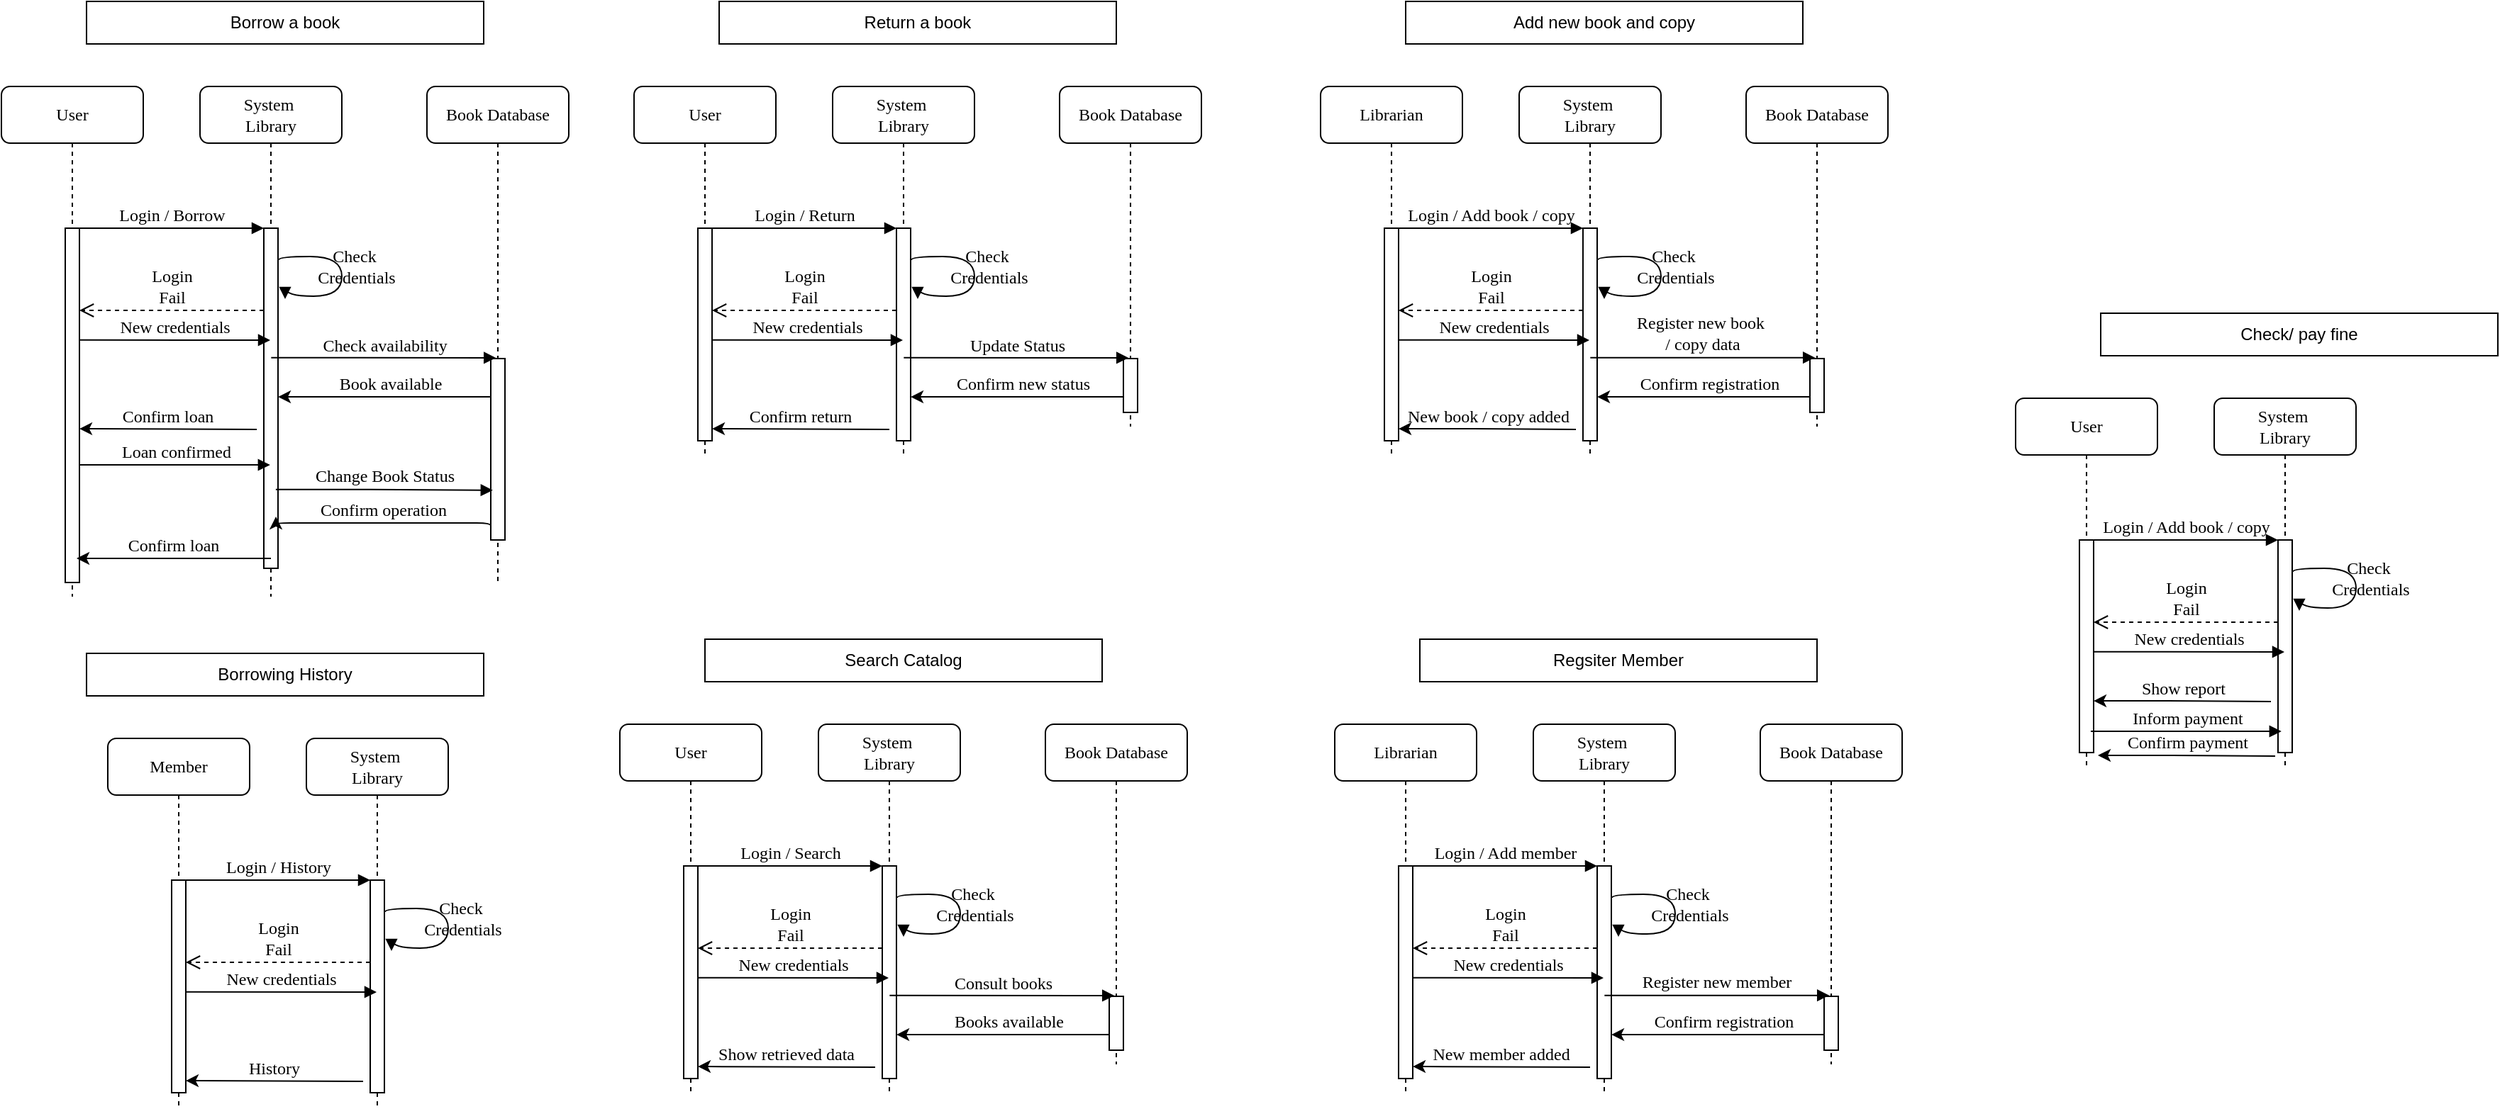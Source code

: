 <mxfile version="28.1.2">
  <diagram name="Page-1" id="13e1069c-82ec-6db2-03f1-153e76fe0fe0">
    <mxGraphModel dx="1504" dy="540" grid="1" gridSize="10" guides="1" tooltips="1" connect="1" arrows="1" fold="1" page="1" pageScale="1" pageWidth="1100" pageHeight="850" background="none" math="0" shadow="0">
      <root>
        <mxCell id="0" />
        <mxCell id="1" parent="0" />
        <mxCell id="7baba1c4bc27f4b0-2" value="System&amp;nbsp;&lt;div&gt;Library&lt;/div&gt;" style="shape=umlLifeline;perimeter=lifelinePerimeter;whiteSpace=wrap;html=1;container=1;collapsible=0;recursiveResize=0;outlineConnect=0;rounded=1;shadow=0;comic=0;labelBackgroundColor=none;strokeWidth=1;fontFamily=Verdana;fontSize=12;align=center;" parent="1" vertex="1">
          <mxGeometry x="240" y="80" width="100" height="360" as="geometry" />
        </mxCell>
        <mxCell id="7baba1c4bc27f4b0-10" value="" style="html=1;points=[];perimeter=orthogonalPerimeter;rounded=0;shadow=0;comic=0;labelBackgroundColor=none;strokeWidth=1;fontFamily=Verdana;fontSize=12;align=center;" parent="7baba1c4bc27f4b0-2" vertex="1">
          <mxGeometry x="45" y="100" width="10" height="240" as="geometry" />
        </mxCell>
        <mxCell id="7baba1c4bc27f4b0-35" value="Check&amp;nbsp;&lt;div&gt;Credentials&lt;/div&gt;" style="html=1;verticalAlign=bottom;endArrow=block;labelBackgroundColor=none;fontFamily=Verdana;fontSize=12;elbow=vertical;edgeStyle=orthogonalEdgeStyle;curved=1;exitX=1.038;exitY=0.228;exitDx=0;exitDy=0;exitPerimeter=0;" parent="7baba1c4bc27f4b0-2" edge="1">
          <mxGeometry x="0.211" y="10" relative="1" as="geometry">
            <mxPoint x="55.38" y="122.44" as="sourcePoint" />
            <mxPoint x="60" y="150" as="targetPoint" />
            <Array as="points">
              <mxPoint x="55" y="120" />
              <mxPoint x="100" y="120" />
              <mxPoint x="100" y="148" />
              <mxPoint x="60" y="148" />
            </Array>
            <mxPoint as="offset" />
          </mxGeometry>
        </mxCell>
        <mxCell id="7baba1c4bc27f4b0-21" value="Login&lt;div&gt;Fail&lt;/div&gt;" style="html=1;verticalAlign=bottom;endArrow=open;dashed=1;endSize=8;labelBackgroundColor=none;fontFamily=Verdana;fontSize=12;edgeStyle=elbowEdgeStyle;elbow=horizontal;" parent="7baba1c4bc27f4b0-2" edge="1">
          <mxGeometry relative="1" as="geometry">
            <mxPoint x="-85.0" y="158" as="targetPoint" />
            <Array as="points">
              <mxPoint x="-10" y="158" />
              <mxPoint x="20" y="158" />
            </Array>
            <mxPoint x="45" y="158" as="sourcePoint" />
          </mxGeometry>
        </mxCell>
        <mxCell id="dw7FiK_BaCH0Q2CSrJBg-11" value="Book available" style="html=1;verticalAlign=bottom;endArrow=none;entryX=0.361;entryY=0.554;labelBackgroundColor=none;fontFamily=Verdana;fontSize=12;edgeStyle=elbowEdgeStyle;elbow=vertical;entryDx=0;entryDy=0;entryPerimeter=0;startArrow=classic;startFill=1;endFill=0;" edge="1" parent="7baba1c4bc27f4b0-2">
          <mxGeometry relative="1" as="geometry">
            <mxPoint x="55" y="219.013" as="sourcePoint" />
            <mxPoint x="213.443" y="219" as="targetPoint" />
          </mxGeometry>
        </mxCell>
        <mxCell id="7baba1c4bc27f4b0-3" value="Book Database" style="shape=umlLifeline;perimeter=lifelinePerimeter;whiteSpace=wrap;html=1;container=1;collapsible=0;recursiveResize=0;outlineConnect=0;rounded=1;shadow=0;comic=0;labelBackgroundColor=none;strokeWidth=1;fontFamily=Verdana;fontSize=12;align=center;" parent="1" vertex="1">
          <mxGeometry x="400" y="80" width="100" height="350" as="geometry" />
        </mxCell>
        <mxCell id="7baba1c4bc27f4b0-13" value="" style="html=1;points=[];perimeter=orthogonalPerimeter;rounded=0;shadow=0;comic=0;labelBackgroundColor=none;strokeWidth=1;fontFamily=Verdana;fontSize=12;align=center;" parent="7baba1c4bc27f4b0-3" vertex="1">
          <mxGeometry x="45" y="192" width="10" height="128" as="geometry" />
        </mxCell>
        <mxCell id="dw7FiK_BaCH0Q2CSrJBg-17" value="Confirm operation" style="html=1;verticalAlign=bottom;endArrow=none;entryX=0.361;entryY=0.554;labelBackgroundColor=none;fontFamily=Verdana;fontSize=12;edgeStyle=elbowEdgeStyle;elbow=vertical;entryDx=0;entryDy=0;entryPerimeter=0;startArrow=classic;startFill=1;endFill=0;exitX=0.852;exitY=0.848;exitDx=0;exitDy=0;exitPerimeter=0;" edge="1" parent="7baba1c4bc27f4b0-3" source="7baba1c4bc27f4b0-10">
          <mxGeometry x="-0.004" relative="1" as="geometry">
            <mxPoint x="-100" y="312" as="sourcePoint" />
            <mxPoint x="45.003" y="312.06" as="targetPoint" />
            <mxPoint as="offset" />
          </mxGeometry>
        </mxCell>
        <mxCell id="7baba1c4bc27f4b0-8" value="User" style="shape=umlLifeline;perimeter=lifelinePerimeter;whiteSpace=wrap;html=1;container=1;collapsible=0;recursiveResize=0;outlineConnect=0;rounded=1;shadow=0;comic=0;labelBackgroundColor=none;strokeWidth=1;fontFamily=Verdana;fontSize=12;align=center;" parent="1" vertex="1">
          <mxGeometry x="100" y="80" width="100" height="360" as="geometry" />
        </mxCell>
        <mxCell id="7baba1c4bc27f4b0-9" value="" style="html=1;points=[];perimeter=orthogonalPerimeter;rounded=0;shadow=0;comic=0;labelBackgroundColor=none;strokeWidth=1;fontFamily=Verdana;fontSize=12;align=center;" parent="7baba1c4bc27f4b0-8" vertex="1">
          <mxGeometry x="45" y="100" width="10" height="250" as="geometry" />
        </mxCell>
        <mxCell id="dw7FiK_BaCH0Q2CSrJBg-13" value="Confirm loan" style="html=1;verticalAlign=bottom;endArrow=none;labelBackgroundColor=none;fontFamily=Verdana;fontSize=12;edgeStyle=elbowEdgeStyle;elbow=vertical;startArrow=classic;startFill=1;endFill=0;" edge="1" parent="7baba1c4bc27f4b0-8">
          <mxGeometry relative="1" as="geometry">
            <mxPoint x="55" y="241.513" as="sourcePoint" />
            <mxPoint x="180" y="242" as="targetPoint" />
          </mxGeometry>
        </mxCell>
        <mxCell id="7baba1c4bc27f4b0-11" value="Login / Borrow" style="html=1;verticalAlign=bottom;endArrow=block;entryX=0;entryY=0;labelBackgroundColor=none;fontFamily=Verdana;fontSize=12;edgeStyle=elbowEdgeStyle;elbow=vertical;" parent="1" source="7baba1c4bc27f4b0-9" target="7baba1c4bc27f4b0-10" edge="1">
          <mxGeometry relative="1" as="geometry">
            <mxPoint x="220" y="190" as="sourcePoint" />
          </mxGeometry>
        </mxCell>
        <mxCell id="dw7FiK_BaCH0Q2CSrJBg-3" value="Borrow a book" style="rounded=0;whiteSpace=wrap;html=1;" vertex="1" parent="1">
          <mxGeometry x="160" y="20" width="280" height="30" as="geometry" />
        </mxCell>
        <mxCell id="dw7FiK_BaCH0Q2CSrJBg-6" value="New credentials" style="html=1;verticalAlign=bottom;endArrow=block;labelBackgroundColor=none;fontFamily=Verdana;fontSize=12;edgeStyle=elbowEdgeStyle;elbow=vertical;exitX=1.008;exitY=0.252;exitDx=0;exitDy=0;exitPerimeter=0;" edge="1" parent="1">
          <mxGeometry relative="1" as="geometry">
            <mxPoint x="155.08" y="258.88" as="sourcePoint" />
            <mxPoint x="289.5" y="259" as="targetPoint" />
          </mxGeometry>
        </mxCell>
        <mxCell id="7baba1c4bc27f4b0-14" value="Check availability" style="html=1;verticalAlign=bottom;endArrow=block;entryX=0.361;entryY=0.554;labelBackgroundColor=none;fontFamily=Verdana;fontSize=12;edgeStyle=elbowEdgeStyle;elbow=vertical;entryDx=0;entryDy=0;entryPerimeter=0;" parent="1" edge="1">
          <mxGeometry relative="1" as="geometry">
            <mxPoint x="290.167" y="271.333" as="sourcePoint" />
            <mxPoint x="448.61" y="271.32" as="targetPoint" />
          </mxGeometry>
        </mxCell>
        <mxCell id="dw7FiK_BaCH0Q2CSrJBg-14" value="Loan confirmed" style="html=1;verticalAlign=bottom;endArrow=block;labelBackgroundColor=none;fontFamily=Verdana;fontSize=12;edgeStyle=elbowEdgeStyle;elbow=vertical;exitX=1.008;exitY=0.252;exitDx=0;exitDy=0;exitPerimeter=0;" edge="1" parent="1">
          <mxGeometry relative="1" as="geometry">
            <mxPoint x="155" y="347" as="sourcePoint" />
            <mxPoint x="289.42" y="347.12" as="targetPoint" />
          </mxGeometry>
        </mxCell>
        <mxCell id="dw7FiK_BaCH0Q2CSrJBg-15" value="Change Book Status" style="html=1;verticalAlign=bottom;endArrow=block;labelBackgroundColor=none;fontFamily=Verdana;fontSize=12;edgeStyle=elbowEdgeStyle;elbow=horizontal;exitX=0.845;exitY=0.867;exitDx=0;exitDy=0;exitPerimeter=0;entryX=0.142;entryY=0.782;entryDx=0;entryDy=0;entryPerimeter=0;" edge="1" parent="1">
          <mxGeometry relative="1" as="geometry">
            <mxPoint x="293.45" y="364.41" as="sourcePoint" />
            <mxPoint x="446.42" y="364.916" as="targetPoint" />
          </mxGeometry>
        </mxCell>
        <mxCell id="dw7FiK_BaCH0Q2CSrJBg-18" value="Confirm loan" style="html=1;verticalAlign=bottom;endArrow=none;labelBackgroundColor=none;fontFamily=Verdana;fontSize=12;edgeStyle=elbowEdgeStyle;elbow=vertical;startArrow=classic;startFill=1;endFill=0;" edge="1" parent="1">
          <mxGeometry x="-0.004" relative="1" as="geometry">
            <mxPoint x="153" y="413" as="sourcePoint" />
            <mxPoint x="290" y="413" as="targetPoint" />
            <mxPoint as="offset" />
          </mxGeometry>
        </mxCell>
        <mxCell id="dw7FiK_BaCH0Q2CSrJBg-19" value="System&amp;nbsp;&lt;div&gt;Library&lt;/div&gt;" style="shape=umlLifeline;perimeter=lifelinePerimeter;whiteSpace=wrap;html=1;container=1;collapsible=0;recursiveResize=0;outlineConnect=0;rounded=1;shadow=0;comic=0;labelBackgroundColor=none;strokeWidth=1;fontFamily=Verdana;fontSize=12;align=center;" vertex="1" parent="1">
          <mxGeometry x="686" y="80" width="100" height="260" as="geometry" />
        </mxCell>
        <mxCell id="dw7FiK_BaCH0Q2CSrJBg-20" value="" style="html=1;points=[];perimeter=orthogonalPerimeter;rounded=0;shadow=0;comic=0;labelBackgroundColor=none;strokeWidth=1;fontFamily=Verdana;fontSize=12;align=center;" vertex="1" parent="dw7FiK_BaCH0Q2CSrJBg-19">
          <mxGeometry x="45" y="100" width="10" height="150" as="geometry" />
        </mxCell>
        <mxCell id="dw7FiK_BaCH0Q2CSrJBg-21" value="Check&amp;nbsp;&lt;div&gt;Credentials&lt;/div&gt;" style="html=1;verticalAlign=bottom;endArrow=block;labelBackgroundColor=none;fontFamily=Verdana;fontSize=12;elbow=vertical;edgeStyle=orthogonalEdgeStyle;curved=1;exitX=1.038;exitY=0.228;exitDx=0;exitDy=0;exitPerimeter=0;" edge="1" parent="dw7FiK_BaCH0Q2CSrJBg-19">
          <mxGeometry x="0.211" y="10" relative="1" as="geometry">
            <mxPoint x="55.38" y="122.44" as="sourcePoint" />
            <mxPoint x="60" y="150" as="targetPoint" />
            <Array as="points">
              <mxPoint x="55" y="120" />
              <mxPoint x="100" y="120" />
              <mxPoint x="100" y="148" />
              <mxPoint x="60" y="148" />
            </Array>
            <mxPoint as="offset" />
          </mxGeometry>
        </mxCell>
        <mxCell id="dw7FiK_BaCH0Q2CSrJBg-22" value="Login&lt;div&gt;Fail&lt;/div&gt;" style="html=1;verticalAlign=bottom;endArrow=open;dashed=1;endSize=8;labelBackgroundColor=none;fontFamily=Verdana;fontSize=12;edgeStyle=elbowEdgeStyle;elbow=horizontal;" edge="1" parent="dw7FiK_BaCH0Q2CSrJBg-19">
          <mxGeometry relative="1" as="geometry">
            <mxPoint x="-85.0" y="158" as="targetPoint" />
            <Array as="points">
              <mxPoint x="-10" y="158" />
              <mxPoint x="20" y="158" />
            </Array>
            <mxPoint x="45" y="158" as="sourcePoint" />
          </mxGeometry>
        </mxCell>
        <mxCell id="dw7FiK_BaCH0Q2CSrJBg-23" value="Confirm new status" style="html=1;verticalAlign=bottom;endArrow=none;entryX=0.361;entryY=0.554;labelBackgroundColor=none;fontFamily=Verdana;fontSize=12;edgeStyle=elbowEdgeStyle;elbow=vertical;entryDx=0;entryDy=0;entryPerimeter=0;startArrow=classic;startFill=1;endFill=0;" edge="1" parent="dw7FiK_BaCH0Q2CSrJBg-19">
          <mxGeometry relative="1" as="geometry">
            <mxPoint x="55" y="219.013" as="sourcePoint" />
            <mxPoint x="213.443" y="219" as="targetPoint" />
          </mxGeometry>
        </mxCell>
        <mxCell id="dw7FiK_BaCH0Q2CSrJBg-24" value="Book Database" style="shape=umlLifeline;perimeter=lifelinePerimeter;whiteSpace=wrap;html=1;container=1;collapsible=0;recursiveResize=0;outlineConnect=0;rounded=1;shadow=0;comic=0;labelBackgroundColor=none;strokeWidth=1;fontFamily=Verdana;fontSize=12;align=center;" vertex="1" parent="1">
          <mxGeometry x="846" y="80" width="100" height="240" as="geometry" />
        </mxCell>
        <mxCell id="dw7FiK_BaCH0Q2CSrJBg-25" value="" style="html=1;points=[];perimeter=orthogonalPerimeter;rounded=0;shadow=0;comic=0;labelBackgroundColor=none;strokeWidth=1;fontFamily=Verdana;fontSize=12;align=center;" vertex="1" parent="dw7FiK_BaCH0Q2CSrJBg-24">
          <mxGeometry x="45" y="192" width="10" height="38" as="geometry" />
        </mxCell>
        <mxCell id="dw7FiK_BaCH0Q2CSrJBg-27" value="User" style="shape=umlLifeline;perimeter=lifelinePerimeter;whiteSpace=wrap;html=1;container=1;collapsible=0;recursiveResize=0;outlineConnect=0;rounded=1;shadow=0;comic=0;labelBackgroundColor=none;strokeWidth=1;fontFamily=Verdana;fontSize=12;align=center;" vertex="1" parent="1">
          <mxGeometry x="546" y="80" width="100" height="260" as="geometry" />
        </mxCell>
        <mxCell id="dw7FiK_BaCH0Q2CSrJBg-28" value="" style="html=1;points=[];perimeter=orthogonalPerimeter;rounded=0;shadow=0;comic=0;labelBackgroundColor=none;strokeWidth=1;fontFamily=Verdana;fontSize=12;align=center;" vertex="1" parent="dw7FiK_BaCH0Q2CSrJBg-27">
          <mxGeometry x="45" y="100" width="10" height="150" as="geometry" />
        </mxCell>
        <mxCell id="dw7FiK_BaCH0Q2CSrJBg-29" value="Confirm return" style="html=1;verticalAlign=bottom;endArrow=none;labelBackgroundColor=none;fontFamily=Verdana;fontSize=12;edgeStyle=elbowEdgeStyle;elbow=vertical;startArrow=classic;startFill=1;endFill=0;" edge="1" parent="dw7FiK_BaCH0Q2CSrJBg-27">
          <mxGeometry relative="1" as="geometry">
            <mxPoint x="55" y="241.513" as="sourcePoint" />
            <mxPoint x="180" y="242" as="targetPoint" />
          </mxGeometry>
        </mxCell>
        <mxCell id="dw7FiK_BaCH0Q2CSrJBg-30" value="Login / Return" style="html=1;verticalAlign=bottom;endArrow=block;entryX=0;entryY=0;labelBackgroundColor=none;fontFamily=Verdana;fontSize=12;edgeStyle=elbowEdgeStyle;elbow=vertical;" edge="1" parent="1" source="dw7FiK_BaCH0Q2CSrJBg-28" target="dw7FiK_BaCH0Q2CSrJBg-20">
          <mxGeometry relative="1" as="geometry">
            <mxPoint x="666" y="190" as="sourcePoint" />
          </mxGeometry>
        </mxCell>
        <mxCell id="dw7FiK_BaCH0Q2CSrJBg-31" value="Return a book" style="rounded=0;whiteSpace=wrap;html=1;" vertex="1" parent="1">
          <mxGeometry x="606" y="20" width="280" height="30" as="geometry" />
        </mxCell>
        <mxCell id="dw7FiK_BaCH0Q2CSrJBg-32" value="New credentials" style="html=1;verticalAlign=bottom;endArrow=block;labelBackgroundColor=none;fontFamily=Verdana;fontSize=12;edgeStyle=elbowEdgeStyle;elbow=vertical;exitX=1.008;exitY=0.252;exitDx=0;exitDy=0;exitPerimeter=0;" edge="1" parent="1">
          <mxGeometry relative="1" as="geometry">
            <mxPoint x="601.08" y="258.88" as="sourcePoint" />
            <mxPoint x="735.5" y="259" as="targetPoint" />
          </mxGeometry>
        </mxCell>
        <mxCell id="dw7FiK_BaCH0Q2CSrJBg-33" value="Update Status" style="html=1;verticalAlign=bottom;endArrow=block;entryX=0.361;entryY=0.554;labelBackgroundColor=none;fontFamily=Verdana;fontSize=12;edgeStyle=elbowEdgeStyle;elbow=vertical;entryDx=0;entryDy=0;entryPerimeter=0;" edge="1" parent="1">
          <mxGeometry relative="1" as="geometry">
            <mxPoint x="736.167" y="271.333" as="sourcePoint" />
            <mxPoint x="894.61" y="271.32" as="targetPoint" />
          </mxGeometry>
        </mxCell>
        <mxCell id="dw7FiK_BaCH0Q2CSrJBg-37" value="System&amp;nbsp;&lt;div&gt;Library&lt;/div&gt;" style="shape=umlLifeline;perimeter=lifelinePerimeter;whiteSpace=wrap;html=1;container=1;collapsible=0;recursiveResize=0;outlineConnect=0;rounded=1;shadow=0;comic=0;labelBackgroundColor=none;strokeWidth=1;fontFamily=Verdana;fontSize=12;align=center;" vertex="1" parent="1">
          <mxGeometry x="315" y="540" width="100" height="260" as="geometry" />
        </mxCell>
        <mxCell id="dw7FiK_BaCH0Q2CSrJBg-38" value="" style="html=1;points=[];perimeter=orthogonalPerimeter;rounded=0;shadow=0;comic=0;labelBackgroundColor=none;strokeWidth=1;fontFamily=Verdana;fontSize=12;align=center;" vertex="1" parent="dw7FiK_BaCH0Q2CSrJBg-37">
          <mxGeometry x="45" y="100" width="10" height="150" as="geometry" />
        </mxCell>
        <mxCell id="dw7FiK_BaCH0Q2CSrJBg-39" value="Check&amp;nbsp;&lt;div&gt;Credentials&lt;/div&gt;" style="html=1;verticalAlign=bottom;endArrow=block;labelBackgroundColor=none;fontFamily=Verdana;fontSize=12;elbow=vertical;edgeStyle=orthogonalEdgeStyle;curved=1;exitX=1.038;exitY=0.228;exitDx=0;exitDy=0;exitPerimeter=0;" edge="1" parent="dw7FiK_BaCH0Q2CSrJBg-37">
          <mxGeometry x="0.211" y="10" relative="1" as="geometry">
            <mxPoint x="55.38" y="122.44" as="sourcePoint" />
            <mxPoint x="60" y="150" as="targetPoint" />
            <Array as="points">
              <mxPoint x="55" y="120" />
              <mxPoint x="100" y="120" />
              <mxPoint x="100" y="148" />
              <mxPoint x="60" y="148" />
            </Array>
            <mxPoint as="offset" />
          </mxGeometry>
        </mxCell>
        <mxCell id="dw7FiK_BaCH0Q2CSrJBg-40" value="Login&lt;div&gt;Fail&lt;/div&gt;" style="html=1;verticalAlign=bottom;endArrow=open;dashed=1;endSize=8;labelBackgroundColor=none;fontFamily=Verdana;fontSize=12;edgeStyle=elbowEdgeStyle;elbow=horizontal;" edge="1" parent="dw7FiK_BaCH0Q2CSrJBg-37">
          <mxGeometry relative="1" as="geometry">
            <mxPoint x="-85.0" y="158" as="targetPoint" />
            <Array as="points">
              <mxPoint x="-10" y="158" />
              <mxPoint x="20" y="158" />
            </Array>
            <mxPoint x="45" y="158" as="sourcePoint" />
          </mxGeometry>
        </mxCell>
        <mxCell id="dw7FiK_BaCH0Q2CSrJBg-44" value="Member" style="shape=umlLifeline;perimeter=lifelinePerimeter;whiteSpace=wrap;html=1;container=1;collapsible=0;recursiveResize=0;outlineConnect=0;rounded=1;shadow=0;comic=0;labelBackgroundColor=none;strokeWidth=1;fontFamily=Verdana;fontSize=12;align=center;" vertex="1" parent="1">
          <mxGeometry x="175" y="540" width="100" height="260" as="geometry" />
        </mxCell>
        <mxCell id="dw7FiK_BaCH0Q2CSrJBg-45" value="" style="html=1;points=[];perimeter=orthogonalPerimeter;rounded=0;shadow=0;comic=0;labelBackgroundColor=none;strokeWidth=1;fontFamily=Verdana;fontSize=12;align=center;" vertex="1" parent="dw7FiK_BaCH0Q2CSrJBg-44">
          <mxGeometry x="45" y="100" width="10" height="150" as="geometry" />
        </mxCell>
        <mxCell id="dw7FiK_BaCH0Q2CSrJBg-46" value="History" style="html=1;verticalAlign=bottom;endArrow=none;labelBackgroundColor=none;fontFamily=Verdana;fontSize=12;edgeStyle=elbowEdgeStyle;elbow=vertical;startArrow=classic;startFill=1;endFill=0;" edge="1" parent="dw7FiK_BaCH0Q2CSrJBg-44">
          <mxGeometry relative="1" as="geometry">
            <mxPoint x="55" y="241.513" as="sourcePoint" />
            <mxPoint x="180" y="242" as="targetPoint" />
          </mxGeometry>
        </mxCell>
        <mxCell id="dw7FiK_BaCH0Q2CSrJBg-47" value="Login / History" style="html=1;verticalAlign=bottom;endArrow=block;entryX=0;entryY=0;labelBackgroundColor=none;fontFamily=Verdana;fontSize=12;edgeStyle=elbowEdgeStyle;elbow=vertical;" edge="1" parent="1" source="dw7FiK_BaCH0Q2CSrJBg-45" target="dw7FiK_BaCH0Q2CSrJBg-38">
          <mxGeometry relative="1" as="geometry">
            <mxPoint x="295" y="650" as="sourcePoint" />
          </mxGeometry>
        </mxCell>
        <mxCell id="dw7FiK_BaCH0Q2CSrJBg-48" value="Borrowing History" style="rounded=0;whiteSpace=wrap;html=1;" vertex="1" parent="1">
          <mxGeometry x="160" y="480" width="280" height="30" as="geometry" />
        </mxCell>
        <mxCell id="dw7FiK_BaCH0Q2CSrJBg-49" value="New credentials" style="html=1;verticalAlign=bottom;endArrow=block;labelBackgroundColor=none;fontFamily=Verdana;fontSize=12;edgeStyle=elbowEdgeStyle;elbow=vertical;exitX=1.008;exitY=0.252;exitDx=0;exitDy=0;exitPerimeter=0;" edge="1" parent="1">
          <mxGeometry relative="1" as="geometry">
            <mxPoint x="230.08" y="718.88" as="sourcePoint" />
            <mxPoint x="364.5" y="719" as="targetPoint" />
          </mxGeometry>
        </mxCell>
        <mxCell id="dw7FiK_BaCH0Q2CSrJBg-51" value="System&amp;nbsp;&lt;div&gt;Library&lt;/div&gt;" style="shape=umlLifeline;perimeter=lifelinePerimeter;whiteSpace=wrap;html=1;container=1;collapsible=0;recursiveResize=0;outlineConnect=0;rounded=1;shadow=0;comic=0;labelBackgroundColor=none;strokeWidth=1;fontFamily=Verdana;fontSize=12;align=center;" vertex="1" parent="1">
          <mxGeometry x="676" y="530" width="100" height="260" as="geometry" />
        </mxCell>
        <mxCell id="dw7FiK_BaCH0Q2CSrJBg-52" value="" style="html=1;points=[];perimeter=orthogonalPerimeter;rounded=0;shadow=0;comic=0;labelBackgroundColor=none;strokeWidth=1;fontFamily=Verdana;fontSize=12;align=center;" vertex="1" parent="dw7FiK_BaCH0Q2CSrJBg-51">
          <mxGeometry x="45" y="100" width="10" height="150" as="geometry" />
        </mxCell>
        <mxCell id="dw7FiK_BaCH0Q2CSrJBg-53" value="Check&amp;nbsp;&lt;div&gt;Credentials&lt;/div&gt;" style="html=1;verticalAlign=bottom;endArrow=block;labelBackgroundColor=none;fontFamily=Verdana;fontSize=12;elbow=vertical;edgeStyle=orthogonalEdgeStyle;curved=1;exitX=1.038;exitY=0.228;exitDx=0;exitDy=0;exitPerimeter=0;" edge="1" parent="dw7FiK_BaCH0Q2CSrJBg-51">
          <mxGeometry x="0.211" y="10" relative="1" as="geometry">
            <mxPoint x="55.38" y="122.44" as="sourcePoint" />
            <mxPoint x="60" y="150" as="targetPoint" />
            <Array as="points">
              <mxPoint x="55" y="120" />
              <mxPoint x="100" y="120" />
              <mxPoint x="100" y="148" />
              <mxPoint x="60" y="148" />
            </Array>
            <mxPoint as="offset" />
          </mxGeometry>
        </mxCell>
        <mxCell id="dw7FiK_BaCH0Q2CSrJBg-54" value="Login&lt;div&gt;Fail&lt;/div&gt;" style="html=1;verticalAlign=bottom;endArrow=open;dashed=1;endSize=8;labelBackgroundColor=none;fontFamily=Verdana;fontSize=12;edgeStyle=elbowEdgeStyle;elbow=horizontal;" edge="1" parent="dw7FiK_BaCH0Q2CSrJBg-51">
          <mxGeometry relative="1" as="geometry">
            <mxPoint x="-85.0" y="158" as="targetPoint" />
            <Array as="points">
              <mxPoint x="-10" y="158" />
              <mxPoint x="20" y="158" />
            </Array>
            <mxPoint x="45" y="158" as="sourcePoint" />
          </mxGeometry>
        </mxCell>
        <mxCell id="dw7FiK_BaCH0Q2CSrJBg-55" value="Books available" style="html=1;verticalAlign=bottom;endArrow=none;entryX=0.361;entryY=0.554;labelBackgroundColor=none;fontFamily=Verdana;fontSize=12;edgeStyle=elbowEdgeStyle;elbow=horizontal;entryDx=0;entryDy=0;entryPerimeter=0;startArrow=classic;startFill=1;endFill=0;" edge="1" parent="dw7FiK_BaCH0Q2CSrJBg-51">
          <mxGeometry relative="1" as="geometry">
            <mxPoint x="55" y="219.013" as="sourcePoint" />
            <mxPoint x="213.443" y="219" as="targetPoint" />
          </mxGeometry>
        </mxCell>
        <mxCell id="dw7FiK_BaCH0Q2CSrJBg-56" value="Book Database" style="shape=umlLifeline;perimeter=lifelinePerimeter;whiteSpace=wrap;html=1;container=1;collapsible=0;recursiveResize=0;outlineConnect=0;rounded=1;shadow=0;comic=0;labelBackgroundColor=none;strokeWidth=1;fontFamily=Verdana;fontSize=12;align=center;" vertex="1" parent="1">
          <mxGeometry x="836" y="530" width="100" height="240" as="geometry" />
        </mxCell>
        <mxCell id="dw7FiK_BaCH0Q2CSrJBg-57" value="" style="html=1;points=[];perimeter=orthogonalPerimeter;rounded=0;shadow=0;comic=0;labelBackgroundColor=none;strokeWidth=1;fontFamily=Verdana;fontSize=12;align=center;" vertex="1" parent="dw7FiK_BaCH0Q2CSrJBg-56">
          <mxGeometry x="45" y="192" width="10" height="38" as="geometry" />
        </mxCell>
        <mxCell id="dw7FiK_BaCH0Q2CSrJBg-58" value="User" style="shape=umlLifeline;perimeter=lifelinePerimeter;whiteSpace=wrap;html=1;container=1;collapsible=0;recursiveResize=0;outlineConnect=0;rounded=1;shadow=0;comic=0;labelBackgroundColor=none;strokeWidth=1;fontFamily=Verdana;fontSize=12;align=center;" vertex="1" parent="1">
          <mxGeometry x="536" y="530" width="100" height="260" as="geometry" />
        </mxCell>
        <mxCell id="dw7FiK_BaCH0Q2CSrJBg-59" value="" style="html=1;points=[];perimeter=orthogonalPerimeter;rounded=0;shadow=0;comic=0;labelBackgroundColor=none;strokeWidth=1;fontFamily=Verdana;fontSize=12;align=center;" vertex="1" parent="dw7FiK_BaCH0Q2CSrJBg-58">
          <mxGeometry x="45" y="100" width="10" height="150" as="geometry" />
        </mxCell>
        <mxCell id="dw7FiK_BaCH0Q2CSrJBg-60" value="Show retrieved data" style="html=1;verticalAlign=bottom;endArrow=none;labelBackgroundColor=none;fontFamily=Verdana;fontSize=12;edgeStyle=elbowEdgeStyle;elbow=vertical;startArrow=classic;startFill=1;endFill=0;" edge="1" parent="dw7FiK_BaCH0Q2CSrJBg-58">
          <mxGeometry relative="1" as="geometry">
            <mxPoint x="55" y="241.513" as="sourcePoint" />
            <mxPoint x="180" y="242" as="targetPoint" />
          </mxGeometry>
        </mxCell>
        <mxCell id="dw7FiK_BaCH0Q2CSrJBg-61" value="Login / Search" style="html=1;verticalAlign=bottom;endArrow=block;entryX=0;entryY=0;labelBackgroundColor=none;fontFamily=Verdana;fontSize=12;edgeStyle=elbowEdgeStyle;elbow=vertical;" edge="1" parent="1" source="dw7FiK_BaCH0Q2CSrJBg-59" target="dw7FiK_BaCH0Q2CSrJBg-52">
          <mxGeometry relative="1" as="geometry">
            <mxPoint x="656" y="640" as="sourcePoint" />
          </mxGeometry>
        </mxCell>
        <mxCell id="dw7FiK_BaCH0Q2CSrJBg-62" value="Search Catalog" style="rounded=0;whiteSpace=wrap;html=1;" vertex="1" parent="1">
          <mxGeometry x="596" y="470" width="280" height="30" as="geometry" />
        </mxCell>
        <mxCell id="dw7FiK_BaCH0Q2CSrJBg-63" value="New credentials" style="html=1;verticalAlign=bottom;endArrow=block;labelBackgroundColor=none;fontFamily=Verdana;fontSize=12;edgeStyle=elbowEdgeStyle;elbow=vertical;exitX=1.008;exitY=0.252;exitDx=0;exitDy=0;exitPerimeter=0;" edge="1" parent="1">
          <mxGeometry relative="1" as="geometry">
            <mxPoint x="591.08" y="708.88" as="sourcePoint" />
            <mxPoint x="725.5" y="709" as="targetPoint" />
          </mxGeometry>
        </mxCell>
        <mxCell id="dw7FiK_BaCH0Q2CSrJBg-64" value="Consult books" style="html=1;verticalAlign=bottom;endArrow=block;entryX=0.361;entryY=0.554;labelBackgroundColor=none;fontFamily=Verdana;fontSize=12;edgeStyle=elbowEdgeStyle;elbow=vertical;entryDx=0;entryDy=0;entryPerimeter=0;" edge="1" parent="1">
          <mxGeometry relative="1" as="geometry">
            <mxPoint x="726.167" y="721.333" as="sourcePoint" />
            <mxPoint x="884.61" y="721.32" as="targetPoint" />
          </mxGeometry>
        </mxCell>
        <mxCell id="dw7FiK_BaCH0Q2CSrJBg-65" value="System&amp;nbsp;&lt;div&gt;Library&lt;/div&gt;" style="shape=umlLifeline;perimeter=lifelinePerimeter;whiteSpace=wrap;html=1;container=1;collapsible=0;recursiveResize=0;outlineConnect=0;rounded=1;shadow=0;comic=0;labelBackgroundColor=none;strokeWidth=1;fontFamily=Verdana;fontSize=12;align=center;" vertex="1" parent="1">
          <mxGeometry x="1170" y="80" width="100" height="260" as="geometry" />
        </mxCell>
        <mxCell id="dw7FiK_BaCH0Q2CSrJBg-66" value="" style="html=1;points=[];perimeter=orthogonalPerimeter;rounded=0;shadow=0;comic=0;labelBackgroundColor=none;strokeWidth=1;fontFamily=Verdana;fontSize=12;align=center;" vertex="1" parent="dw7FiK_BaCH0Q2CSrJBg-65">
          <mxGeometry x="45" y="100" width="10" height="150" as="geometry" />
        </mxCell>
        <mxCell id="dw7FiK_BaCH0Q2CSrJBg-67" value="Check&amp;nbsp;&lt;div&gt;Credentials&lt;/div&gt;" style="html=1;verticalAlign=bottom;endArrow=block;labelBackgroundColor=none;fontFamily=Verdana;fontSize=12;elbow=vertical;edgeStyle=orthogonalEdgeStyle;curved=1;exitX=1.038;exitY=0.228;exitDx=0;exitDy=0;exitPerimeter=0;" edge="1" parent="dw7FiK_BaCH0Q2CSrJBg-65">
          <mxGeometry x="0.211" y="10" relative="1" as="geometry">
            <mxPoint x="55.38" y="122.44" as="sourcePoint" />
            <mxPoint x="60" y="150" as="targetPoint" />
            <Array as="points">
              <mxPoint x="55" y="120" />
              <mxPoint x="100" y="120" />
              <mxPoint x="100" y="148" />
              <mxPoint x="60" y="148" />
            </Array>
            <mxPoint as="offset" />
          </mxGeometry>
        </mxCell>
        <mxCell id="dw7FiK_BaCH0Q2CSrJBg-68" value="Login&lt;div&gt;Fail&lt;/div&gt;" style="html=1;verticalAlign=bottom;endArrow=open;dashed=1;endSize=8;labelBackgroundColor=none;fontFamily=Verdana;fontSize=12;edgeStyle=elbowEdgeStyle;elbow=horizontal;" edge="1" parent="dw7FiK_BaCH0Q2CSrJBg-65">
          <mxGeometry relative="1" as="geometry">
            <mxPoint x="-85.0" y="158" as="targetPoint" />
            <Array as="points">
              <mxPoint x="-10" y="158" />
              <mxPoint x="20" y="158" />
            </Array>
            <mxPoint x="45" y="158" as="sourcePoint" />
          </mxGeometry>
        </mxCell>
        <mxCell id="dw7FiK_BaCH0Q2CSrJBg-69" value="Confirm registration" style="html=1;verticalAlign=bottom;endArrow=none;entryX=0.361;entryY=0.554;labelBackgroundColor=none;fontFamily=Verdana;fontSize=12;edgeStyle=elbowEdgeStyle;elbow=vertical;entryDx=0;entryDy=0;entryPerimeter=0;startArrow=classic;startFill=1;endFill=0;" edge="1" parent="dw7FiK_BaCH0Q2CSrJBg-65">
          <mxGeometry relative="1" as="geometry">
            <mxPoint x="55" y="219.013" as="sourcePoint" />
            <mxPoint x="213.443" y="219" as="targetPoint" />
          </mxGeometry>
        </mxCell>
        <mxCell id="dw7FiK_BaCH0Q2CSrJBg-70" value="Book Database" style="shape=umlLifeline;perimeter=lifelinePerimeter;whiteSpace=wrap;html=1;container=1;collapsible=0;recursiveResize=0;outlineConnect=0;rounded=1;shadow=0;comic=0;labelBackgroundColor=none;strokeWidth=1;fontFamily=Verdana;fontSize=12;align=center;" vertex="1" parent="1">
          <mxGeometry x="1330" y="80" width="100" height="240" as="geometry" />
        </mxCell>
        <mxCell id="dw7FiK_BaCH0Q2CSrJBg-71" value="" style="html=1;points=[];perimeter=orthogonalPerimeter;rounded=0;shadow=0;comic=0;labelBackgroundColor=none;strokeWidth=1;fontFamily=Verdana;fontSize=12;align=center;" vertex="1" parent="dw7FiK_BaCH0Q2CSrJBg-70">
          <mxGeometry x="45" y="192" width="10" height="38" as="geometry" />
        </mxCell>
        <mxCell id="dw7FiK_BaCH0Q2CSrJBg-72" value="Librarian" style="shape=umlLifeline;perimeter=lifelinePerimeter;whiteSpace=wrap;html=1;container=1;collapsible=0;recursiveResize=0;outlineConnect=0;rounded=1;shadow=0;comic=0;labelBackgroundColor=none;strokeWidth=1;fontFamily=Verdana;fontSize=12;align=center;" vertex="1" parent="1">
          <mxGeometry x="1030" y="80" width="100" height="260" as="geometry" />
        </mxCell>
        <mxCell id="dw7FiK_BaCH0Q2CSrJBg-73" value="" style="html=1;points=[];perimeter=orthogonalPerimeter;rounded=0;shadow=0;comic=0;labelBackgroundColor=none;strokeWidth=1;fontFamily=Verdana;fontSize=12;align=center;" vertex="1" parent="dw7FiK_BaCH0Q2CSrJBg-72">
          <mxGeometry x="45" y="100" width="10" height="150" as="geometry" />
        </mxCell>
        <mxCell id="dw7FiK_BaCH0Q2CSrJBg-74" value="New book / copy added" style="html=1;verticalAlign=bottom;endArrow=none;labelBackgroundColor=none;fontFamily=Verdana;fontSize=12;edgeStyle=elbowEdgeStyle;elbow=horizontal;startArrow=classic;startFill=1;endFill=0;" edge="1" parent="dw7FiK_BaCH0Q2CSrJBg-72">
          <mxGeometry relative="1" as="geometry">
            <mxPoint x="55" y="241.513" as="sourcePoint" />
            <mxPoint x="180" y="242" as="targetPoint" />
          </mxGeometry>
        </mxCell>
        <mxCell id="dw7FiK_BaCH0Q2CSrJBg-75" value="Login / Add book / copy" style="html=1;verticalAlign=bottom;endArrow=block;entryX=0;entryY=0;labelBackgroundColor=none;fontFamily=Verdana;fontSize=12;edgeStyle=elbowEdgeStyle;elbow=vertical;" edge="1" parent="1" source="dw7FiK_BaCH0Q2CSrJBg-73" target="dw7FiK_BaCH0Q2CSrJBg-66">
          <mxGeometry relative="1" as="geometry">
            <mxPoint x="1150" y="190" as="sourcePoint" />
          </mxGeometry>
        </mxCell>
        <mxCell id="dw7FiK_BaCH0Q2CSrJBg-76" value="Add new book and copy" style="rounded=0;whiteSpace=wrap;html=1;" vertex="1" parent="1">
          <mxGeometry x="1090" y="20" width="280" height="30" as="geometry" />
        </mxCell>
        <mxCell id="dw7FiK_BaCH0Q2CSrJBg-77" value="New credentials" style="html=1;verticalAlign=bottom;endArrow=block;labelBackgroundColor=none;fontFamily=Verdana;fontSize=12;edgeStyle=elbowEdgeStyle;elbow=vertical;exitX=1.008;exitY=0.252;exitDx=0;exitDy=0;exitPerimeter=0;" edge="1" parent="1">
          <mxGeometry relative="1" as="geometry">
            <mxPoint x="1085.08" y="258.88" as="sourcePoint" />
            <mxPoint x="1219.5" y="259" as="targetPoint" />
          </mxGeometry>
        </mxCell>
        <mxCell id="dw7FiK_BaCH0Q2CSrJBg-78" value="Register new book&amp;nbsp;&lt;div&gt;/ copy data&lt;/div&gt;" style="html=1;verticalAlign=bottom;endArrow=block;entryX=0.361;entryY=0.554;labelBackgroundColor=none;fontFamily=Verdana;fontSize=12;edgeStyle=elbowEdgeStyle;elbow=horizontal;entryDx=0;entryDy=0;entryPerimeter=0;" edge="1" parent="1">
          <mxGeometry relative="1" as="geometry">
            <mxPoint x="1220.167" y="271.333" as="sourcePoint" />
            <mxPoint x="1378.61" y="271.32" as="targetPoint" />
          </mxGeometry>
        </mxCell>
        <mxCell id="dw7FiK_BaCH0Q2CSrJBg-79" value="System&amp;nbsp;&lt;div&gt;Library&lt;/div&gt;" style="shape=umlLifeline;perimeter=lifelinePerimeter;whiteSpace=wrap;html=1;container=1;collapsible=0;recursiveResize=0;outlineConnect=0;rounded=1;shadow=0;comic=0;labelBackgroundColor=none;strokeWidth=1;fontFamily=Verdana;fontSize=12;align=center;" vertex="1" parent="1">
          <mxGeometry x="1180" y="530" width="100" height="260" as="geometry" />
        </mxCell>
        <mxCell id="dw7FiK_BaCH0Q2CSrJBg-80" value="" style="html=1;points=[];perimeter=orthogonalPerimeter;rounded=0;shadow=0;comic=0;labelBackgroundColor=none;strokeWidth=1;fontFamily=Verdana;fontSize=12;align=center;" vertex="1" parent="dw7FiK_BaCH0Q2CSrJBg-79">
          <mxGeometry x="45" y="100" width="10" height="150" as="geometry" />
        </mxCell>
        <mxCell id="dw7FiK_BaCH0Q2CSrJBg-81" value="Check&amp;nbsp;&lt;div&gt;Credentials&lt;/div&gt;" style="html=1;verticalAlign=bottom;endArrow=block;labelBackgroundColor=none;fontFamily=Verdana;fontSize=12;elbow=vertical;edgeStyle=orthogonalEdgeStyle;curved=1;exitX=1.038;exitY=0.228;exitDx=0;exitDy=0;exitPerimeter=0;" edge="1" parent="dw7FiK_BaCH0Q2CSrJBg-79">
          <mxGeometry x="0.211" y="10" relative="1" as="geometry">
            <mxPoint x="55.38" y="122.44" as="sourcePoint" />
            <mxPoint x="60" y="150" as="targetPoint" />
            <Array as="points">
              <mxPoint x="55" y="120" />
              <mxPoint x="100" y="120" />
              <mxPoint x="100" y="148" />
              <mxPoint x="60" y="148" />
            </Array>
            <mxPoint as="offset" />
          </mxGeometry>
        </mxCell>
        <mxCell id="dw7FiK_BaCH0Q2CSrJBg-82" value="Login&lt;div&gt;Fail&lt;/div&gt;" style="html=1;verticalAlign=bottom;endArrow=open;dashed=1;endSize=8;labelBackgroundColor=none;fontFamily=Verdana;fontSize=12;edgeStyle=elbowEdgeStyle;elbow=horizontal;" edge="1" parent="dw7FiK_BaCH0Q2CSrJBg-79">
          <mxGeometry relative="1" as="geometry">
            <mxPoint x="-85.0" y="158" as="targetPoint" />
            <Array as="points">
              <mxPoint x="-10" y="158" />
              <mxPoint x="20" y="158" />
            </Array>
            <mxPoint x="45" y="158" as="sourcePoint" />
          </mxGeometry>
        </mxCell>
        <mxCell id="dw7FiK_BaCH0Q2CSrJBg-83" value="Confirm registration" style="html=1;verticalAlign=bottom;endArrow=none;entryX=0.361;entryY=0.554;labelBackgroundColor=none;fontFamily=Verdana;fontSize=12;edgeStyle=elbowEdgeStyle;elbow=vertical;entryDx=0;entryDy=0;entryPerimeter=0;startArrow=classic;startFill=1;endFill=0;" edge="1" parent="dw7FiK_BaCH0Q2CSrJBg-79">
          <mxGeometry relative="1" as="geometry">
            <mxPoint x="55" y="219.013" as="sourcePoint" />
            <mxPoint x="213.443" y="219" as="targetPoint" />
          </mxGeometry>
        </mxCell>
        <mxCell id="dw7FiK_BaCH0Q2CSrJBg-84" value="Book Database" style="shape=umlLifeline;perimeter=lifelinePerimeter;whiteSpace=wrap;html=1;container=1;collapsible=0;recursiveResize=0;outlineConnect=0;rounded=1;shadow=0;comic=0;labelBackgroundColor=none;strokeWidth=1;fontFamily=Verdana;fontSize=12;align=center;" vertex="1" parent="1">
          <mxGeometry x="1340" y="530" width="100" height="240" as="geometry" />
        </mxCell>
        <mxCell id="dw7FiK_BaCH0Q2CSrJBg-85" value="" style="html=1;points=[];perimeter=orthogonalPerimeter;rounded=0;shadow=0;comic=0;labelBackgroundColor=none;strokeWidth=1;fontFamily=Verdana;fontSize=12;align=center;" vertex="1" parent="dw7FiK_BaCH0Q2CSrJBg-84">
          <mxGeometry x="45" y="192" width="10" height="38" as="geometry" />
        </mxCell>
        <mxCell id="dw7FiK_BaCH0Q2CSrJBg-86" value="Librarian" style="shape=umlLifeline;perimeter=lifelinePerimeter;whiteSpace=wrap;html=1;container=1;collapsible=0;recursiveResize=0;outlineConnect=0;rounded=1;shadow=0;comic=0;labelBackgroundColor=none;strokeWidth=1;fontFamily=Verdana;fontSize=12;align=center;" vertex="1" parent="1">
          <mxGeometry x="1040" y="530" width="100" height="260" as="geometry" />
        </mxCell>
        <mxCell id="dw7FiK_BaCH0Q2CSrJBg-87" value="" style="html=1;points=[];perimeter=orthogonalPerimeter;rounded=0;shadow=0;comic=0;labelBackgroundColor=none;strokeWidth=1;fontFamily=Verdana;fontSize=12;align=center;" vertex="1" parent="dw7FiK_BaCH0Q2CSrJBg-86">
          <mxGeometry x="45" y="100" width="10" height="150" as="geometry" />
        </mxCell>
        <mxCell id="dw7FiK_BaCH0Q2CSrJBg-88" value="New member added" style="html=1;verticalAlign=bottom;endArrow=none;labelBackgroundColor=none;fontFamily=Verdana;fontSize=12;edgeStyle=elbowEdgeStyle;elbow=vertical;startArrow=classic;startFill=1;endFill=0;" edge="1" parent="dw7FiK_BaCH0Q2CSrJBg-86">
          <mxGeometry relative="1" as="geometry">
            <mxPoint x="55" y="241.513" as="sourcePoint" />
            <mxPoint x="180" y="242" as="targetPoint" />
          </mxGeometry>
        </mxCell>
        <mxCell id="dw7FiK_BaCH0Q2CSrJBg-89" value="Login / Add member" style="html=1;verticalAlign=bottom;endArrow=block;entryX=0;entryY=0;labelBackgroundColor=none;fontFamily=Verdana;fontSize=12;edgeStyle=elbowEdgeStyle;elbow=vertical;" edge="1" parent="1" source="dw7FiK_BaCH0Q2CSrJBg-87" target="dw7FiK_BaCH0Q2CSrJBg-80">
          <mxGeometry relative="1" as="geometry">
            <mxPoint x="1160" y="640" as="sourcePoint" />
          </mxGeometry>
        </mxCell>
        <mxCell id="dw7FiK_BaCH0Q2CSrJBg-90" value="Regsiter Member" style="rounded=0;whiteSpace=wrap;html=1;" vertex="1" parent="1">
          <mxGeometry x="1100" y="470" width="280" height="30" as="geometry" />
        </mxCell>
        <mxCell id="dw7FiK_BaCH0Q2CSrJBg-91" value="New credentials" style="html=1;verticalAlign=bottom;endArrow=block;labelBackgroundColor=none;fontFamily=Verdana;fontSize=12;edgeStyle=elbowEdgeStyle;elbow=vertical;exitX=1.008;exitY=0.252;exitDx=0;exitDy=0;exitPerimeter=0;" edge="1" parent="1">
          <mxGeometry relative="1" as="geometry">
            <mxPoint x="1095.08" y="708.88" as="sourcePoint" />
            <mxPoint x="1229.5" y="709" as="targetPoint" />
          </mxGeometry>
        </mxCell>
        <mxCell id="dw7FiK_BaCH0Q2CSrJBg-92" value="Register new member" style="html=1;verticalAlign=bottom;endArrow=block;entryX=0.361;entryY=0.554;labelBackgroundColor=none;fontFamily=Verdana;fontSize=12;edgeStyle=elbowEdgeStyle;elbow=horizontal;entryDx=0;entryDy=0;entryPerimeter=0;" edge="1" parent="1">
          <mxGeometry relative="1" as="geometry">
            <mxPoint x="1230.167" y="721.333" as="sourcePoint" />
            <mxPoint x="1388.61" y="721.32" as="targetPoint" />
          </mxGeometry>
        </mxCell>
        <mxCell id="dw7FiK_BaCH0Q2CSrJBg-94" value="System&amp;nbsp;&lt;div&gt;Library&lt;/div&gt;" style="shape=umlLifeline;perimeter=lifelinePerimeter;whiteSpace=wrap;html=1;container=1;collapsible=0;recursiveResize=0;outlineConnect=0;rounded=1;shadow=0;comic=0;labelBackgroundColor=none;strokeWidth=1;fontFamily=Verdana;fontSize=12;align=center;" vertex="1" parent="1">
          <mxGeometry x="1660" y="300" width="100" height="260" as="geometry" />
        </mxCell>
        <mxCell id="dw7FiK_BaCH0Q2CSrJBg-95" value="" style="html=1;points=[];perimeter=orthogonalPerimeter;rounded=0;shadow=0;comic=0;labelBackgroundColor=none;strokeWidth=1;fontFamily=Verdana;fontSize=12;align=center;" vertex="1" parent="dw7FiK_BaCH0Q2CSrJBg-94">
          <mxGeometry x="45" y="100" width="10" height="150" as="geometry" />
        </mxCell>
        <mxCell id="dw7FiK_BaCH0Q2CSrJBg-96" value="Check&amp;nbsp;&lt;div&gt;Credentials&lt;/div&gt;" style="html=1;verticalAlign=bottom;endArrow=block;labelBackgroundColor=none;fontFamily=Verdana;fontSize=12;elbow=vertical;edgeStyle=orthogonalEdgeStyle;curved=1;exitX=1.038;exitY=0.228;exitDx=0;exitDy=0;exitPerimeter=0;" edge="1" parent="dw7FiK_BaCH0Q2CSrJBg-94">
          <mxGeometry x="0.211" y="10" relative="1" as="geometry">
            <mxPoint x="55.38" y="122.44" as="sourcePoint" />
            <mxPoint x="60" y="150" as="targetPoint" />
            <Array as="points">
              <mxPoint x="55" y="120" />
              <mxPoint x="100" y="120" />
              <mxPoint x="100" y="148" />
              <mxPoint x="60" y="148" />
            </Array>
            <mxPoint as="offset" />
          </mxGeometry>
        </mxCell>
        <mxCell id="dw7FiK_BaCH0Q2CSrJBg-97" value="Login&lt;div&gt;Fail&lt;/div&gt;" style="html=1;verticalAlign=bottom;endArrow=open;dashed=1;endSize=8;labelBackgroundColor=none;fontFamily=Verdana;fontSize=12;edgeStyle=elbowEdgeStyle;elbow=horizontal;" edge="1" parent="dw7FiK_BaCH0Q2CSrJBg-94">
          <mxGeometry relative="1" as="geometry">
            <mxPoint x="-85.0" y="158" as="targetPoint" />
            <Array as="points">
              <mxPoint x="-10" y="158" />
              <mxPoint x="20" y="158" />
            </Array>
            <mxPoint x="45" y="158" as="sourcePoint" />
          </mxGeometry>
        </mxCell>
        <mxCell id="dw7FiK_BaCH0Q2CSrJBg-101" value="User" style="shape=umlLifeline;perimeter=lifelinePerimeter;whiteSpace=wrap;html=1;container=1;collapsible=0;recursiveResize=0;outlineConnect=0;rounded=1;shadow=0;comic=0;labelBackgroundColor=none;strokeWidth=1;fontFamily=Verdana;fontSize=12;align=center;" vertex="1" parent="1">
          <mxGeometry x="1520" y="300" width="100" height="260" as="geometry" />
        </mxCell>
        <mxCell id="dw7FiK_BaCH0Q2CSrJBg-102" value="" style="html=1;points=[];perimeter=orthogonalPerimeter;rounded=0;shadow=0;comic=0;labelBackgroundColor=none;strokeWidth=1;fontFamily=Verdana;fontSize=12;align=center;" vertex="1" parent="dw7FiK_BaCH0Q2CSrJBg-101">
          <mxGeometry x="45" y="100" width="10" height="150" as="geometry" />
        </mxCell>
        <mxCell id="dw7FiK_BaCH0Q2CSrJBg-103" value="Show report" style="html=1;verticalAlign=bottom;endArrow=none;labelBackgroundColor=none;fontFamily=Verdana;fontSize=12;edgeStyle=elbowEdgeStyle;elbow=horizontal;startArrow=classic;startFill=1;endFill=0;" edge="1" parent="dw7FiK_BaCH0Q2CSrJBg-101">
          <mxGeometry relative="1" as="geometry">
            <mxPoint x="55" y="213.513" as="sourcePoint" />
            <mxPoint x="180" y="214" as="targetPoint" />
          </mxGeometry>
        </mxCell>
        <mxCell id="dw7FiK_BaCH0Q2CSrJBg-104" value="Login / Add book / copy" style="html=1;verticalAlign=bottom;endArrow=block;entryX=0;entryY=0;labelBackgroundColor=none;fontFamily=Verdana;fontSize=12;edgeStyle=elbowEdgeStyle;elbow=vertical;" edge="1" parent="1" source="dw7FiK_BaCH0Q2CSrJBg-102" target="dw7FiK_BaCH0Q2CSrJBg-95">
          <mxGeometry relative="1" as="geometry">
            <mxPoint x="1640" y="410" as="sourcePoint" />
          </mxGeometry>
        </mxCell>
        <mxCell id="dw7FiK_BaCH0Q2CSrJBg-105" value="Check/ pay fine" style="rounded=0;whiteSpace=wrap;html=1;" vertex="1" parent="1">
          <mxGeometry x="1580" y="240" width="280" height="30" as="geometry" />
        </mxCell>
        <mxCell id="dw7FiK_BaCH0Q2CSrJBg-106" value="New credentials" style="html=1;verticalAlign=bottom;endArrow=block;labelBackgroundColor=none;fontFamily=Verdana;fontSize=12;edgeStyle=elbowEdgeStyle;elbow=vertical;exitX=1.008;exitY=0.252;exitDx=0;exitDy=0;exitPerimeter=0;" edge="1" parent="1">
          <mxGeometry relative="1" as="geometry">
            <mxPoint x="1575.08" y="478.88" as="sourcePoint" />
            <mxPoint x="1709.5" y="479" as="targetPoint" />
          </mxGeometry>
        </mxCell>
        <mxCell id="dw7FiK_BaCH0Q2CSrJBg-108" value="Inform payment" style="html=1;verticalAlign=bottom;endArrow=block;labelBackgroundColor=none;fontFamily=Verdana;fontSize=12;edgeStyle=elbowEdgeStyle;elbow=vertical;exitX=1.008;exitY=0.252;exitDx=0;exitDy=0;exitPerimeter=0;" edge="1" parent="1">
          <mxGeometry relative="1" as="geometry">
            <mxPoint x="1573" y="535" as="sourcePoint" />
            <mxPoint x="1707.42" y="535.12" as="targetPoint" />
          </mxGeometry>
        </mxCell>
        <mxCell id="dw7FiK_BaCH0Q2CSrJBg-109" value="Confirm payment" style="html=1;verticalAlign=bottom;endArrow=none;labelBackgroundColor=none;fontFamily=Verdana;fontSize=12;edgeStyle=elbowEdgeStyle;elbow=horizontal;startArrow=classic;startFill=1;endFill=0;" edge="1" parent="1">
          <mxGeometry relative="1" as="geometry">
            <mxPoint x="1578" y="552" as="sourcePoint" />
            <mxPoint x="1703" y="552.487" as="targetPoint" />
          </mxGeometry>
        </mxCell>
      </root>
    </mxGraphModel>
  </diagram>
</mxfile>
